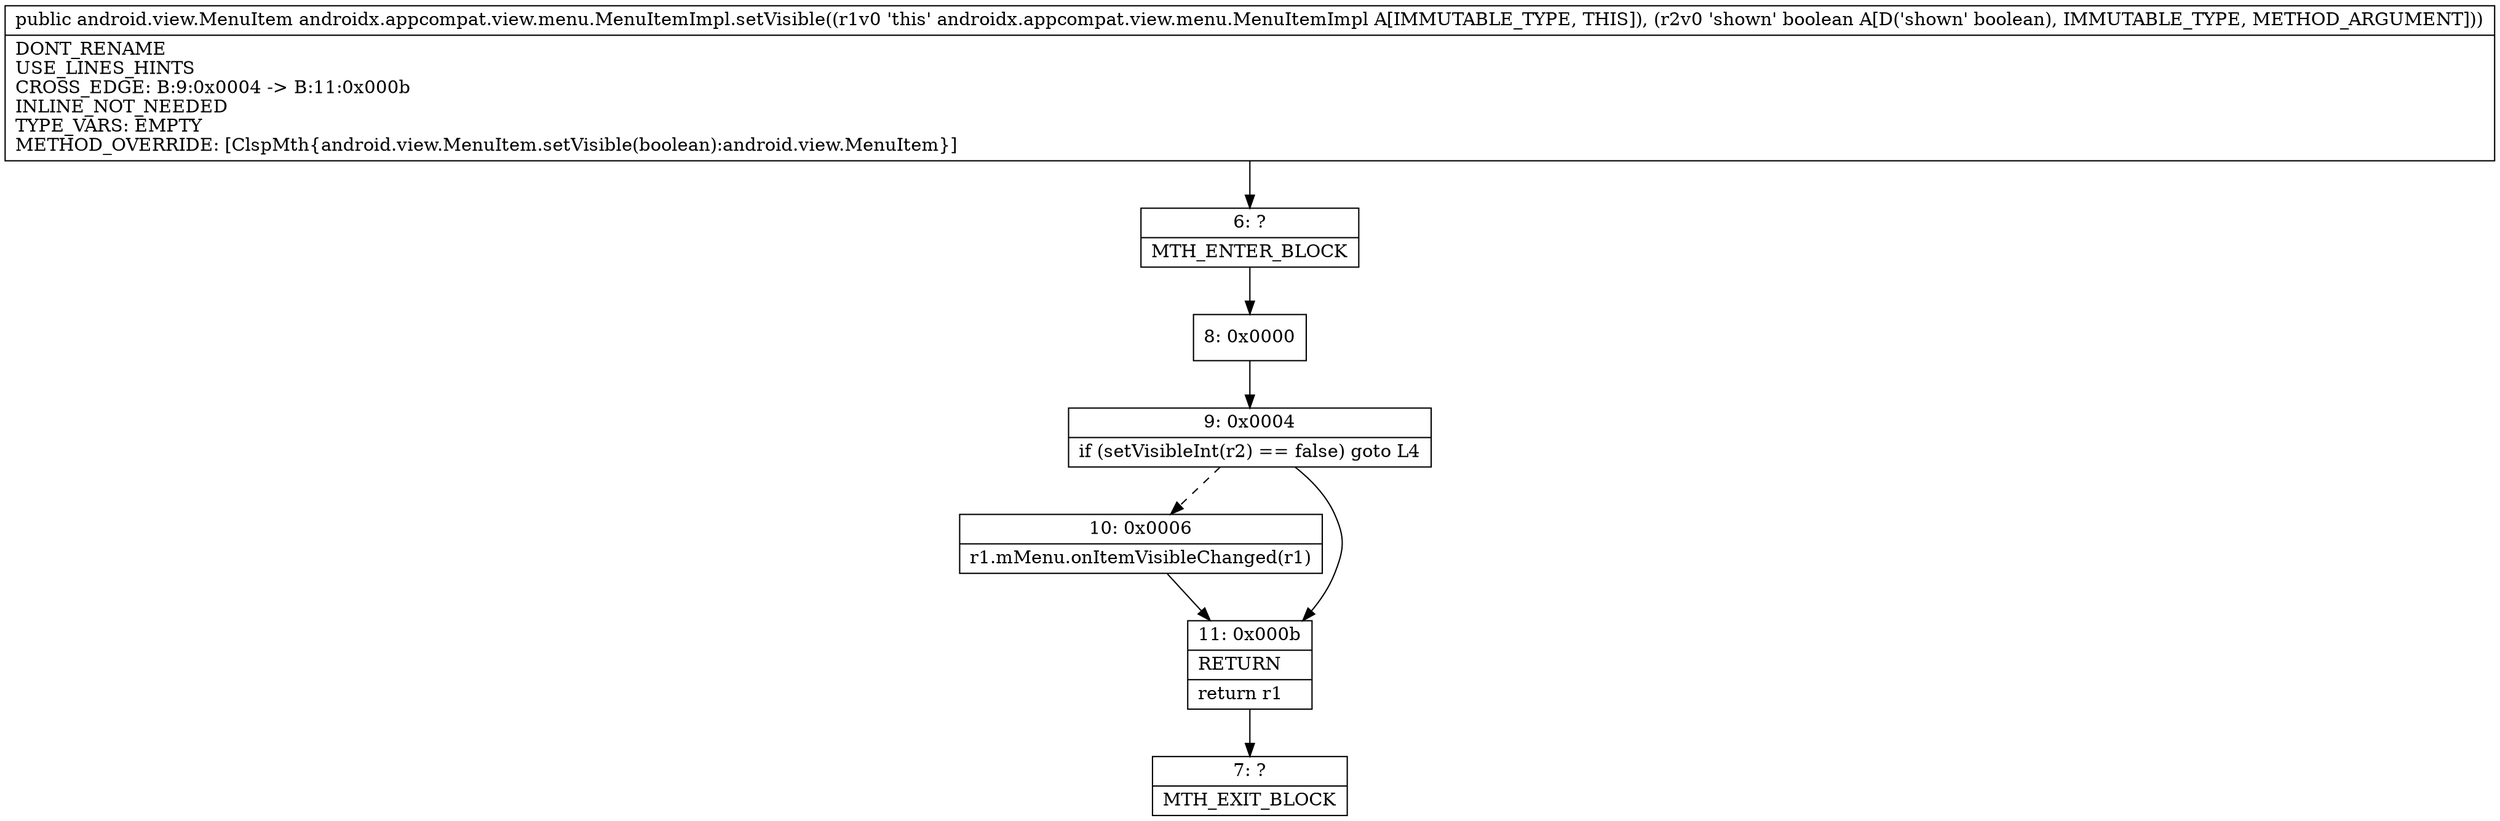 digraph "CFG forandroidx.appcompat.view.menu.MenuItemImpl.setVisible(Z)Landroid\/view\/MenuItem;" {
Node_6 [shape=record,label="{6\:\ ?|MTH_ENTER_BLOCK\l}"];
Node_8 [shape=record,label="{8\:\ 0x0000}"];
Node_9 [shape=record,label="{9\:\ 0x0004|if (setVisibleInt(r2) == false) goto L4\l}"];
Node_10 [shape=record,label="{10\:\ 0x0006|r1.mMenu.onItemVisibleChanged(r1)\l}"];
Node_11 [shape=record,label="{11\:\ 0x000b|RETURN\l|return r1\l}"];
Node_7 [shape=record,label="{7\:\ ?|MTH_EXIT_BLOCK\l}"];
MethodNode[shape=record,label="{public android.view.MenuItem androidx.appcompat.view.menu.MenuItemImpl.setVisible((r1v0 'this' androidx.appcompat.view.menu.MenuItemImpl A[IMMUTABLE_TYPE, THIS]), (r2v0 'shown' boolean A[D('shown' boolean), IMMUTABLE_TYPE, METHOD_ARGUMENT]))  | DONT_RENAME\lUSE_LINES_HINTS\lCROSS_EDGE: B:9:0x0004 \-\> B:11:0x000b\lINLINE_NOT_NEEDED\lTYPE_VARS: EMPTY\lMETHOD_OVERRIDE: [ClspMth\{android.view.MenuItem.setVisible(boolean):android.view.MenuItem\}]\l}"];
MethodNode -> Node_6;Node_6 -> Node_8;
Node_8 -> Node_9;
Node_9 -> Node_10[style=dashed];
Node_9 -> Node_11;
Node_10 -> Node_11;
Node_11 -> Node_7;
}

